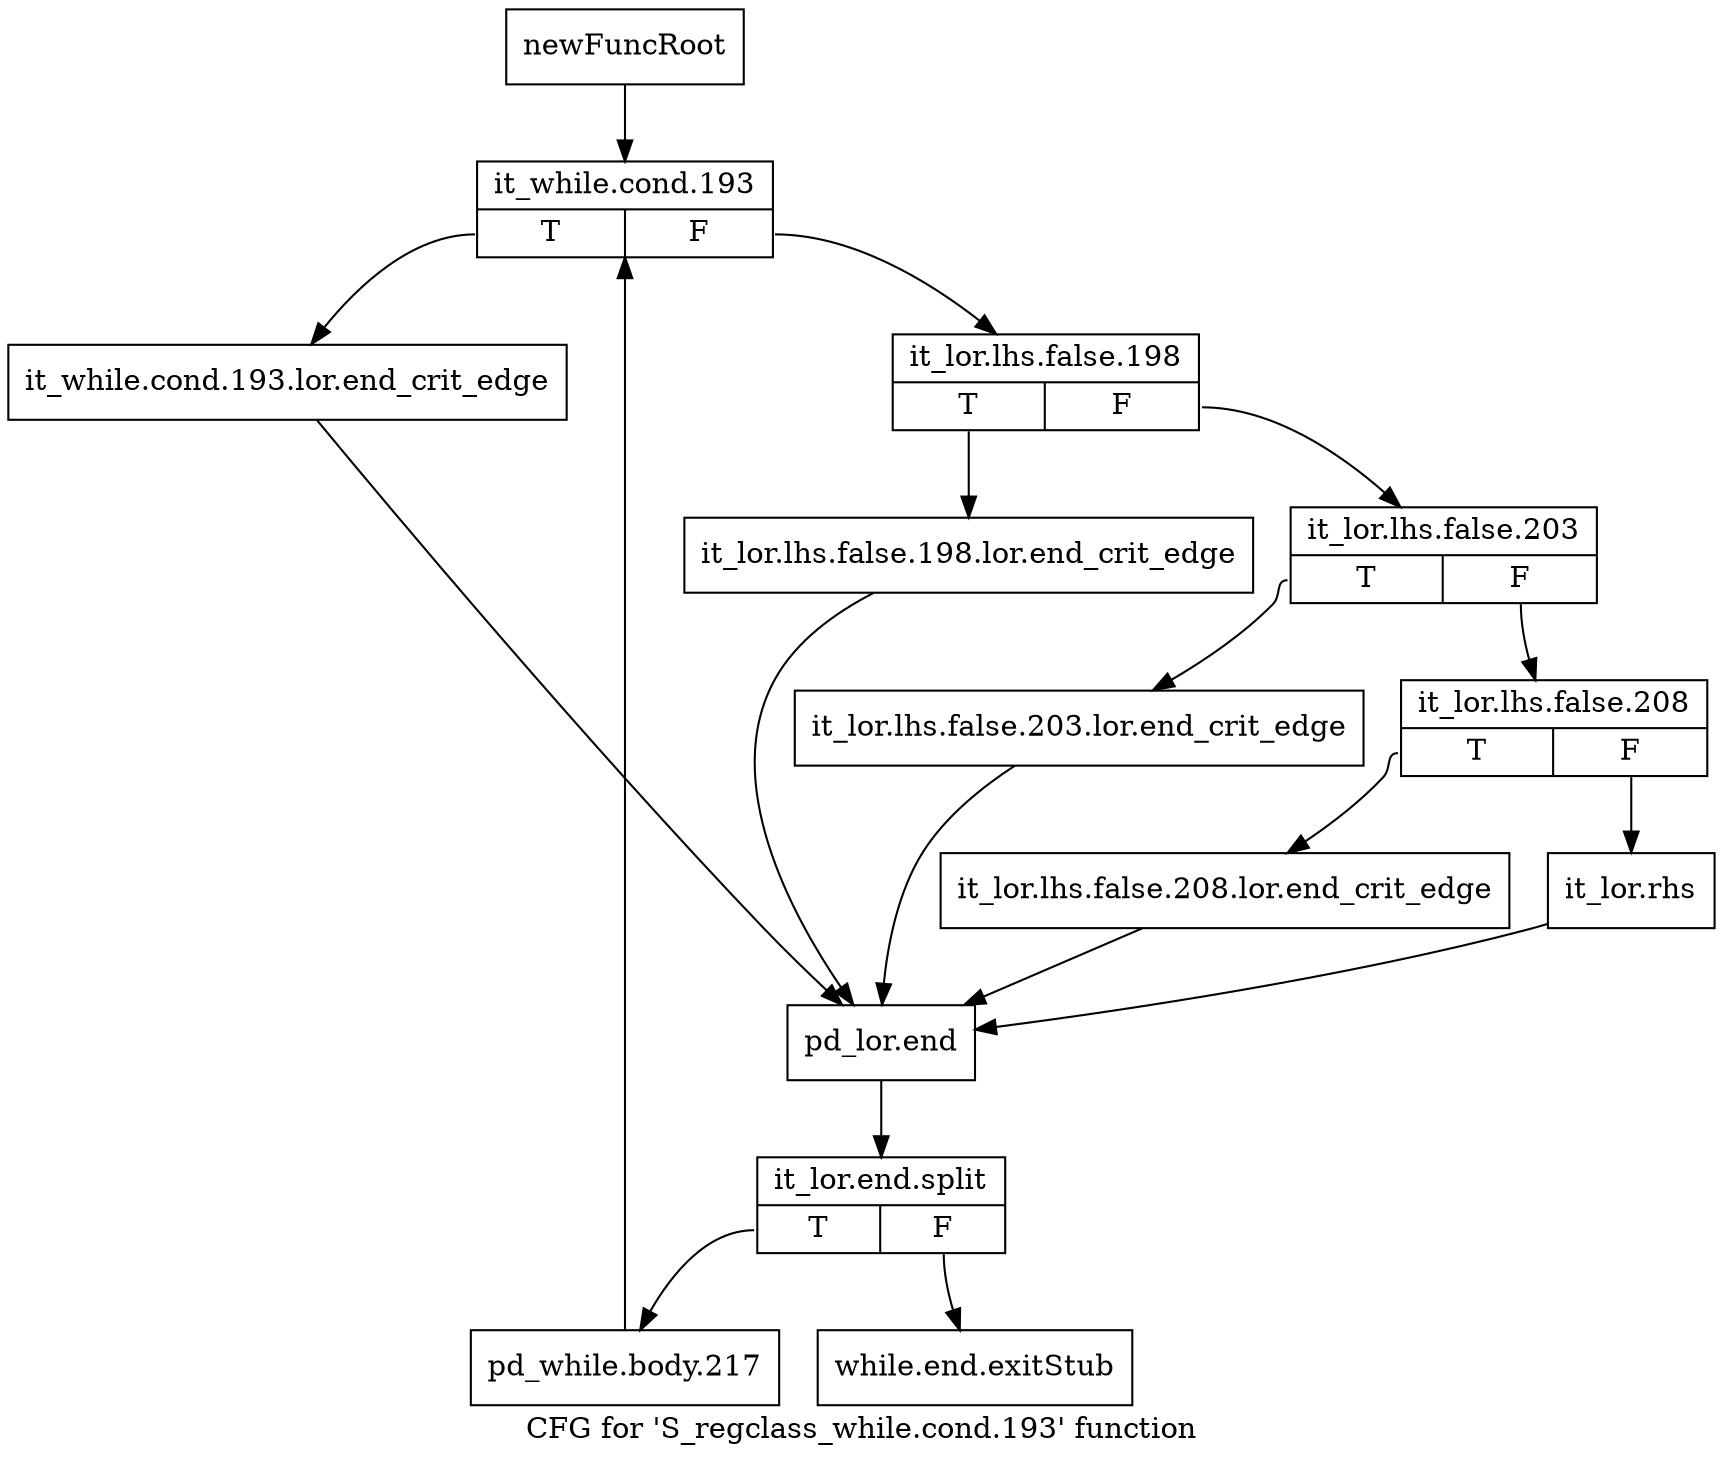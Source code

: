 digraph "CFG for 'S_regclass_while.cond.193' function" {
	label="CFG for 'S_regclass_while.cond.193' function";

	Node0x5242eb0 [shape=record,label="{newFuncRoot}"];
	Node0x5242eb0 -> Node0x5242f50;
	Node0x5242f00 [shape=record,label="{while.end.exitStub}"];
	Node0x5242f50 [shape=record,label="{it_while.cond.193|{<s0>T|<s1>F}}"];
	Node0x5242f50:s0 -> Node0x52431d0;
	Node0x5242f50:s1 -> Node0x5242fa0;
	Node0x5242fa0 [shape=record,label="{it_lor.lhs.false.198|{<s0>T|<s1>F}}"];
	Node0x5242fa0:s0 -> Node0x5243180;
	Node0x5242fa0:s1 -> Node0x5242ff0;
	Node0x5242ff0 [shape=record,label="{it_lor.lhs.false.203|{<s0>T|<s1>F}}"];
	Node0x5242ff0:s0 -> Node0x5243130;
	Node0x5242ff0:s1 -> Node0x5243040;
	Node0x5243040 [shape=record,label="{it_lor.lhs.false.208|{<s0>T|<s1>F}}"];
	Node0x5243040:s0 -> Node0x52430e0;
	Node0x5243040:s1 -> Node0x5243090;
	Node0x5243090 [shape=record,label="{it_lor.rhs}"];
	Node0x5243090 -> Node0x5243220;
	Node0x52430e0 [shape=record,label="{it_lor.lhs.false.208.lor.end_crit_edge}"];
	Node0x52430e0 -> Node0x5243220;
	Node0x5243130 [shape=record,label="{it_lor.lhs.false.203.lor.end_crit_edge}"];
	Node0x5243130 -> Node0x5243220;
	Node0x5243180 [shape=record,label="{it_lor.lhs.false.198.lor.end_crit_edge}"];
	Node0x5243180 -> Node0x5243220;
	Node0x52431d0 [shape=record,label="{it_while.cond.193.lor.end_crit_edge}"];
	Node0x52431d0 -> Node0x5243220;
	Node0x5243220 [shape=record,label="{pd_lor.end}"];
	Node0x5243220 -> Node0x6c3c560;
	Node0x6c3c560 [shape=record,label="{it_lor.end.split|{<s0>T|<s1>F}}"];
	Node0x6c3c560:s0 -> Node0x5243270;
	Node0x6c3c560:s1 -> Node0x5242f00;
	Node0x5243270 [shape=record,label="{pd_while.body.217}"];
	Node0x5243270 -> Node0x5242f50;
}
